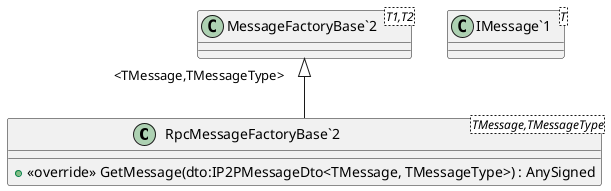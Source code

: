 @startuml
class "RpcMessageFactoryBase`2"<TMessage,TMessageType> {
    + <<override>> GetMessage(dto:IP2PMessageDto<TMessage, TMessageType>) : AnySigned
}
class "MessageFactoryBase`2"<T1,T2> {
}
class "IMessage`1"<T> {
}
"MessageFactoryBase`2" "<TMessage,TMessageType>" <|-- "RpcMessageFactoryBase`2"
@enduml
